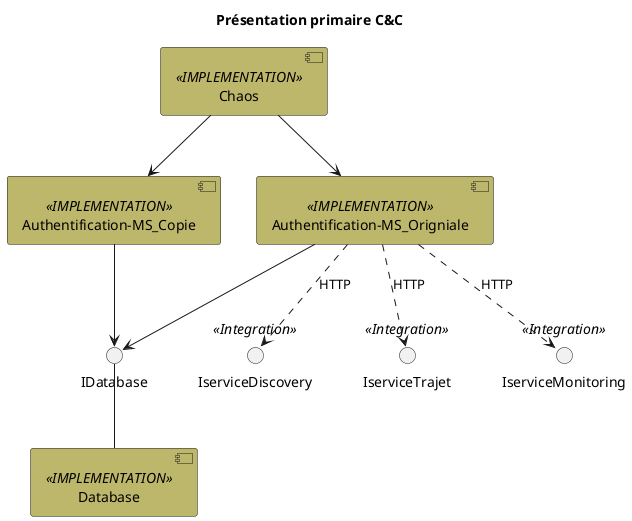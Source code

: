 
@startuml
title Présentation primaire C&C
skinparam component {
  backgroundColor<<IMPLEMENTATION>> DarkKhaki
  backgroundColor<<Integration>> yellow
}
component Authentification-MS_Copie  as ms2 <<IMPLEMENTATION>> {
  }
component Authentification-MS_Origniale as ms1 <<IMPLEMENTATION>>{
  }
  () IserviceDiscovery as equipe4 <<Integration>> 
  () IserviceTrajet as equipe6 <<Integration>> 
 
  () IserviceMonitoring  as equipe8 <<Integration>>

  () IDatabase

[Database] as bd <<IMPLEMENTATION>>
[Chaos] as k <<IMPLEMENTATION>>

k --> ms1
k --> ms2
 ms1 ..> equipe4: HTTP
 ms1 ..> equipe6 : HTTP
 ms1 ..> equipe8 : HTTP
ms1 --> IDatabase
ms2 --> IDatabase
IDatabase -- bd

@enduml
